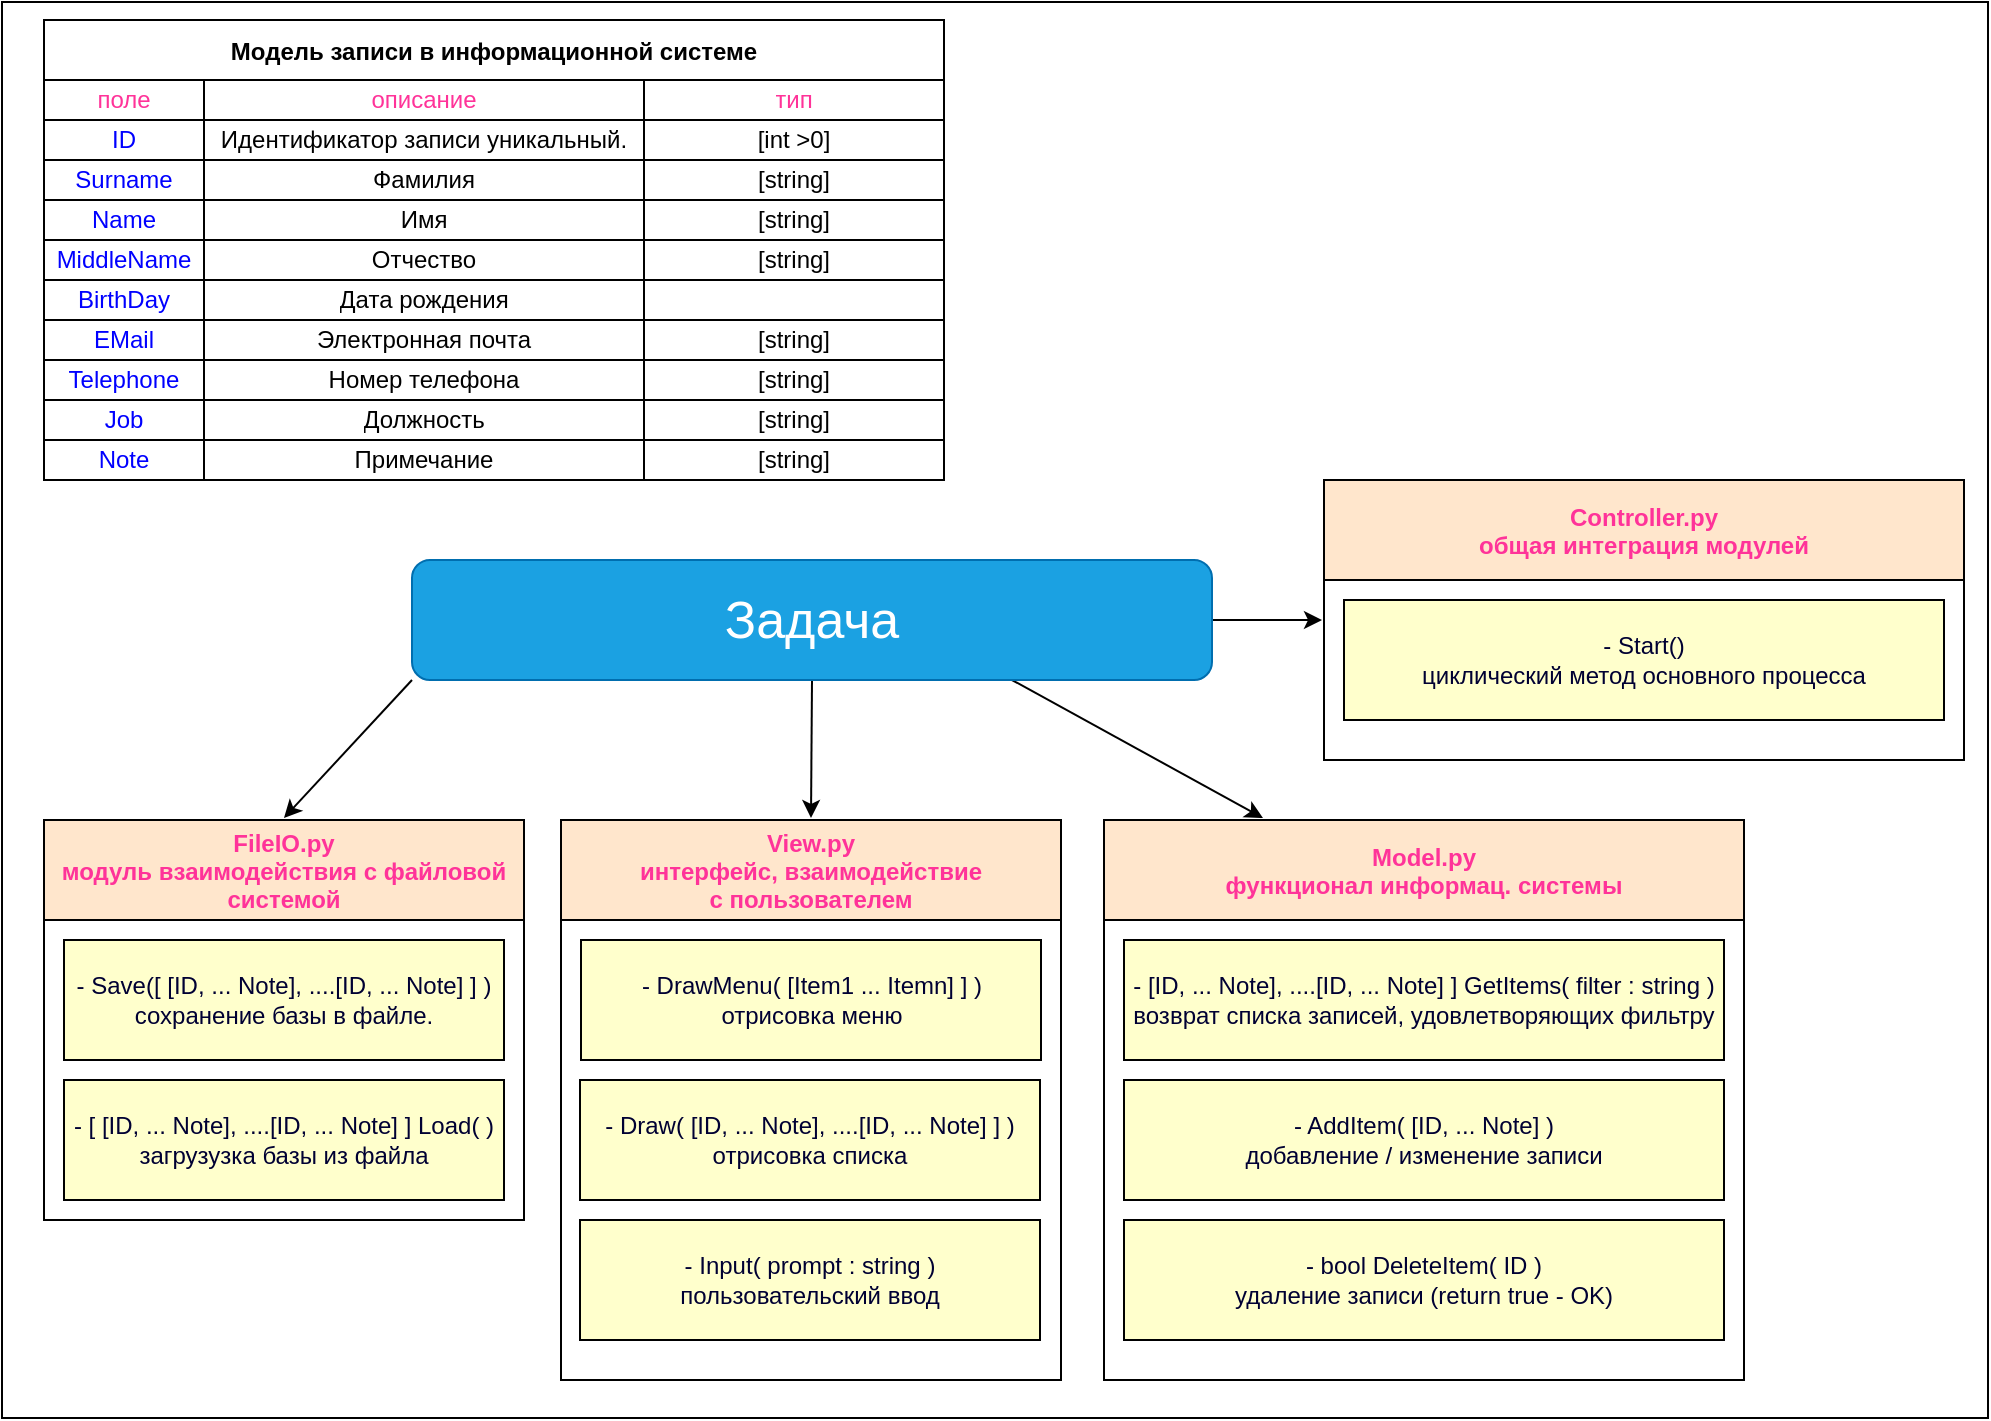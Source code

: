 <mxfile>
    <diagram id="d1onOI0jFkcU-A59MVnD" name="Page-1">
        <mxGraphModel dx="860" dy="722" grid="0" gridSize="10" guides="1" tooltips="1" connect="1" arrows="1" fold="1" page="0" pageScale="1" pageWidth="827" pageHeight="1169" background="#FFFFFF" math="0" shadow="0">
            <root>
                <mxCell id="0"/>
                <mxCell id="1" parent="0"/>
                <mxCell id="90" value="" style="rounded=0;shadow=0;glass=0;labelBackgroundColor=none;labelBorderColor=none;sketch=0;fontColor=none;strokeColor=#000000;fillColor=none;noLabel=1;" vertex="1" parent="1">
                    <mxGeometry x="9" y="41" width="993" height="708" as="geometry"/>
                </mxCell>
                <mxCell id="14" value="Модель записи в информационной системе" style="shape=table;startSize=30;container=1;collapsible=0;childLayout=tableLayout;fontStyle=1;align=center;pointerEvents=1;" parent="1" vertex="1">
                    <mxGeometry x="30" y="50" width="450" height="230" as="geometry"/>
                </mxCell>
                <mxCell id="15" value="" style="shape=partialRectangle;html=1;whiteSpace=wrap;collapsible=0;dropTarget=0;pointerEvents=0;fillColor=none;top=0;left=0;bottom=0;right=0;points=[[0,0.5],[1,0.5]];portConstraint=eastwest;fontColor=#33FF33;" parent="14" vertex="1">
                    <mxGeometry y="30" width="450" height="20" as="geometry"/>
                </mxCell>
                <mxCell id="16" value="поле" style="shape=partialRectangle;html=1;whiteSpace=wrap;connectable=0;fillColor=none;top=0;left=0;bottom=0;right=0;overflow=hidden;pointerEvents=1;fontColor=#FF3399;" parent="15" vertex="1">
                    <mxGeometry width="80" height="20" as="geometry">
                        <mxRectangle width="80" height="20" as="alternateBounds"/>
                    </mxGeometry>
                </mxCell>
                <mxCell id="17" value="описание" style="shape=partialRectangle;html=1;whiteSpace=wrap;connectable=0;fillColor=none;top=0;left=0;bottom=0;right=0;overflow=hidden;pointerEvents=1;fontColor=#FF3399;" parent="15" vertex="1">
                    <mxGeometry x="80" width="220" height="20" as="geometry">
                        <mxRectangle width="220" height="20" as="alternateBounds"/>
                    </mxGeometry>
                </mxCell>
                <mxCell id="18" value="тип" style="shape=partialRectangle;html=1;whiteSpace=wrap;connectable=0;fillColor=none;top=0;left=0;bottom=0;right=0;overflow=hidden;pointerEvents=1;fontColor=#FF3399;" parent="15" vertex="1">
                    <mxGeometry x="300" width="150" height="20" as="geometry">
                        <mxRectangle width="150" height="20" as="alternateBounds"/>
                    </mxGeometry>
                </mxCell>
                <mxCell id="19" value="" style="shape=partialRectangle;html=1;whiteSpace=wrap;collapsible=0;dropTarget=0;pointerEvents=0;fillColor=none;top=0;left=0;bottom=0;right=0;points=[[0,0.5],[1,0.5]];portConstraint=eastwest;fontColor=#33FF33;" parent="14" vertex="1">
                    <mxGeometry y="50" width="450" height="20" as="geometry"/>
                </mxCell>
                <mxCell id="20" value="ID" style="shape=partialRectangle;html=1;whiteSpace=wrap;connectable=0;fillColor=none;top=0;left=0;bottom=0;right=0;overflow=hidden;pointerEvents=1;fontColor=#0000FF;" parent="19" vertex="1">
                    <mxGeometry width="80" height="20" as="geometry">
                        <mxRectangle width="80" height="20" as="alternateBounds"/>
                    </mxGeometry>
                </mxCell>
                <mxCell id="21" value="&lt;span style=&quot;text-align: left;&quot;&gt;Идентификатор записи уникальный.&lt;/span&gt;" style="shape=partialRectangle;html=1;whiteSpace=wrap;connectable=0;fillColor=none;top=0;left=0;bottom=0;right=0;overflow=hidden;pointerEvents=1;fontColor=#000000;" parent="19" vertex="1">
                    <mxGeometry x="80" width="220" height="20" as="geometry">
                        <mxRectangle width="220" height="20" as="alternateBounds"/>
                    </mxGeometry>
                </mxCell>
                <mxCell id="22" value="&lt;span style=&quot;text-align: left;&quot;&gt;[int &amp;gt;0]&lt;/span&gt;" style="shape=partialRectangle;html=1;whiteSpace=wrap;connectable=0;fillColor=none;top=0;left=0;bottom=0;right=0;overflow=hidden;pointerEvents=1;fontColor=#000000;" parent="19" vertex="1">
                    <mxGeometry x="300" width="150" height="20" as="geometry">
                        <mxRectangle width="150" height="20" as="alternateBounds"/>
                    </mxGeometry>
                </mxCell>
                <mxCell id="23" value="" style="shape=partialRectangle;html=1;whiteSpace=wrap;collapsible=0;dropTarget=0;pointerEvents=0;fillColor=none;top=0;left=0;bottom=0;right=0;points=[[0,0.5],[1,0.5]];portConstraint=eastwest;fontColor=#33FF33;" parent="14" vertex="1">
                    <mxGeometry y="70" width="450" height="20" as="geometry"/>
                </mxCell>
                <mxCell id="24" value="&lt;span style=&quot;text-align: left&quot;&gt;Surname&lt;/span&gt;" style="shape=partialRectangle;html=1;whiteSpace=wrap;connectable=0;top=0;left=0;bottom=0;right=0;overflow=hidden;pointerEvents=1;fontColor=#0000FF;fillColor=none;" parent="23" vertex="1">
                    <mxGeometry width="80" height="20" as="geometry">
                        <mxRectangle width="80" height="20" as="alternateBounds"/>
                    </mxGeometry>
                </mxCell>
                <mxCell id="25" value="&lt;font&gt;Фамилия&lt;/font&gt;" style="shape=partialRectangle;html=1;whiteSpace=wrap;connectable=0;fillColor=none;top=0;left=0;bottom=0;right=0;overflow=hidden;pointerEvents=1;fontColor=#000000;strokeColor=#F0F0F0;" parent="23" vertex="1">
                    <mxGeometry x="80" width="220" height="20" as="geometry">
                        <mxRectangle width="220" height="20" as="alternateBounds"/>
                    </mxGeometry>
                </mxCell>
                <mxCell id="26" value="[string]" style="shape=partialRectangle;html=1;whiteSpace=wrap;connectable=0;fillColor=none;top=0;left=0;bottom=0;right=0;overflow=hidden;pointerEvents=1;fontColor=#000000;strokeColor=#FFFFFF;" parent="23" vertex="1">
                    <mxGeometry x="300" width="150" height="20" as="geometry">
                        <mxRectangle width="150" height="20" as="alternateBounds"/>
                    </mxGeometry>
                </mxCell>
                <mxCell id="28" value="" style="shape=partialRectangle;html=1;whiteSpace=wrap;collapsible=0;dropTarget=0;pointerEvents=0;fillColor=none;top=0;left=0;bottom=0;right=0;points=[[0,0.5],[1,0.5]];portConstraint=eastwest;fontColor=#33FF33;" parent="14" vertex="1">
                    <mxGeometry y="90" width="450" height="20" as="geometry"/>
                </mxCell>
                <mxCell id="29" value="Name" style="shape=partialRectangle;html=1;whiteSpace=wrap;connectable=0;fillColor=none;top=0;left=0;bottom=0;right=0;overflow=hidden;pointerEvents=1;fontColor=#0000FF;" parent="28" vertex="1">
                    <mxGeometry width="80" height="20" as="geometry">
                        <mxRectangle width="80" height="20" as="alternateBounds"/>
                    </mxGeometry>
                </mxCell>
                <mxCell id="30" value="Имя" style="shape=partialRectangle;html=1;whiteSpace=wrap;connectable=0;fillColor=none;top=0;left=0;bottom=0;right=0;overflow=hidden;pointerEvents=1;fontColor=#000000;strokeColor=#FFFFFF;" parent="28" vertex="1">
                    <mxGeometry x="80" width="220" height="20" as="geometry">
                        <mxRectangle width="220" height="20" as="alternateBounds"/>
                    </mxGeometry>
                </mxCell>
                <mxCell id="31" value="[string]" style="shape=partialRectangle;html=1;whiteSpace=wrap;connectable=0;fillColor=none;top=0;left=0;bottom=0;right=0;overflow=hidden;pointerEvents=1;fontColor=#000000;strokeColor=#FFFFFF;" parent="28" vertex="1">
                    <mxGeometry x="300" width="150" height="20" as="geometry">
                        <mxRectangle width="150" height="20" as="alternateBounds"/>
                    </mxGeometry>
                </mxCell>
                <mxCell id="32" value="" style="shape=partialRectangle;html=1;whiteSpace=wrap;collapsible=0;dropTarget=0;pointerEvents=0;fillColor=none;top=0;left=0;bottom=0;right=0;points=[[0,0.5],[1,0.5]];portConstraint=eastwest;fontColor=#33FF33;" parent="14" vertex="1">
                    <mxGeometry y="110" width="450" height="20" as="geometry"/>
                </mxCell>
                <mxCell id="33" value="MiddleName" style="shape=partialRectangle;html=1;whiteSpace=wrap;connectable=0;fillColor=none;top=0;left=0;bottom=0;right=0;overflow=hidden;pointerEvents=1;fontColor=#0000FF;" parent="32" vertex="1">
                    <mxGeometry width="80" height="20" as="geometry">
                        <mxRectangle width="80" height="20" as="alternateBounds"/>
                    </mxGeometry>
                </mxCell>
                <mxCell id="34" value="Отчество" style="shape=partialRectangle;html=1;whiteSpace=wrap;connectable=0;fillColor=none;top=0;left=0;bottom=0;right=0;overflow=hidden;pointerEvents=1;fontColor=#000000;strokeColor=#FFFFFF;" parent="32" vertex="1">
                    <mxGeometry x="80" width="220" height="20" as="geometry">
                        <mxRectangle width="220" height="20" as="alternateBounds"/>
                    </mxGeometry>
                </mxCell>
                <mxCell id="35" value="&lt;font&gt;[string]&lt;/font&gt;" style="shape=partialRectangle;html=1;whiteSpace=wrap;connectable=0;fillColor=none;top=0;left=0;bottom=0;right=0;overflow=hidden;pointerEvents=1;fontColor=#000000;strokeColor=#FFFFFF;" parent="32" vertex="1">
                    <mxGeometry x="300" width="150" height="20" as="geometry">
                        <mxRectangle width="150" height="20" as="alternateBounds"/>
                    </mxGeometry>
                </mxCell>
                <mxCell id="36" value="" style="shape=partialRectangle;html=1;whiteSpace=wrap;collapsible=0;dropTarget=0;pointerEvents=0;fillColor=none;top=0;left=0;bottom=0;right=0;points=[[0,0.5],[1,0.5]];portConstraint=eastwest;fontColor=#33FF33;" parent="14" vertex="1">
                    <mxGeometry y="130" width="450" height="20" as="geometry"/>
                </mxCell>
                <mxCell id="37" value="BirthDay" style="shape=partialRectangle;html=1;whiteSpace=wrap;connectable=0;fillColor=none;top=0;left=0;bottom=0;right=0;overflow=hidden;pointerEvents=1;fontColor=#0000FF;" parent="36" vertex="1">
                    <mxGeometry width="80" height="20" as="geometry">
                        <mxRectangle width="80" height="20" as="alternateBounds"/>
                    </mxGeometry>
                </mxCell>
                <mxCell id="38" value="Дата рождения" style="shape=partialRectangle;html=1;whiteSpace=wrap;connectable=0;fillColor=none;top=0;left=0;bottom=0;right=0;overflow=hidden;pointerEvents=1;fontColor=#000000;strokeColor=#F0F0F0;" parent="36" vertex="1">
                    <mxGeometry x="80" width="220" height="20" as="geometry">
                        <mxRectangle width="220" height="20" as="alternateBounds"/>
                    </mxGeometry>
                </mxCell>
                <mxCell id="39" value="" style="shape=partialRectangle;html=1;whiteSpace=wrap;connectable=0;fillColor=none;top=0;left=0;bottom=0;right=0;overflow=hidden;pointerEvents=1;fontColor=#000000;strokeColor=#F0F0F0;" parent="36" vertex="1">
                    <mxGeometry x="300" width="150" height="20" as="geometry">
                        <mxRectangle width="150" height="20" as="alternateBounds"/>
                    </mxGeometry>
                </mxCell>
                <mxCell id="40" value="" style="shape=partialRectangle;html=1;whiteSpace=wrap;collapsible=0;dropTarget=0;pointerEvents=0;fillColor=none;top=0;left=0;bottom=0;right=0;points=[[0,0.5],[1,0.5]];portConstraint=eastwest;fontColor=#33FF33;" parent="14" vertex="1">
                    <mxGeometry y="150" width="450" height="20" as="geometry"/>
                </mxCell>
                <mxCell id="41" value="EMail" style="shape=partialRectangle;html=1;whiteSpace=wrap;connectable=0;fillColor=none;top=0;left=0;bottom=0;right=0;overflow=hidden;pointerEvents=1;fontColor=#0000FF;" parent="40" vertex="1">
                    <mxGeometry width="80" height="20" as="geometry">
                        <mxRectangle width="80" height="20" as="alternateBounds"/>
                    </mxGeometry>
                </mxCell>
                <mxCell id="42" value="Электронная почта" style="shape=partialRectangle;html=1;whiteSpace=wrap;connectable=0;fillColor=none;top=0;left=0;bottom=0;right=0;overflow=hidden;pointerEvents=1;fontColor=#000000;strokeColor=#F0F0F0;" parent="40" vertex="1">
                    <mxGeometry x="80" width="220" height="20" as="geometry">
                        <mxRectangle width="220" height="20" as="alternateBounds"/>
                    </mxGeometry>
                </mxCell>
                <mxCell id="43" value="[string]" style="shape=partialRectangle;html=1;whiteSpace=wrap;connectable=0;fillColor=none;top=0;left=0;bottom=0;right=0;overflow=hidden;pointerEvents=1;fontColor=#000000;strokeColor=#F0F0F0;" parent="40" vertex="1">
                    <mxGeometry x="300" width="150" height="20" as="geometry">
                        <mxRectangle width="150" height="20" as="alternateBounds"/>
                    </mxGeometry>
                </mxCell>
                <mxCell id="44" value="" style="shape=partialRectangle;html=1;whiteSpace=wrap;collapsible=0;dropTarget=0;pointerEvents=0;fillColor=none;top=0;left=0;bottom=0;right=0;points=[[0,0.5],[1,0.5]];portConstraint=eastwest;fontColor=#33FF33;" parent="14" vertex="1">
                    <mxGeometry y="170" width="450" height="20" as="geometry"/>
                </mxCell>
                <mxCell id="45" value="Telephone" style="shape=partialRectangle;html=1;whiteSpace=wrap;connectable=0;fillColor=none;top=0;left=0;bottom=0;right=0;overflow=hidden;pointerEvents=1;fontColor=#0000FF;" parent="44" vertex="1">
                    <mxGeometry width="80" height="20" as="geometry">
                        <mxRectangle width="80" height="20" as="alternateBounds"/>
                    </mxGeometry>
                </mxCell>
                <mxCell id="46" value="Номер телефона" style="shape=partialRectangle;html=1;whiteSpace=wrap;connectable=0;fillColor=none;top=0;left=0;bottom=0;right=0;overflow=hidden;pointerEvents=1;fontColor=#000000;strokeColor=#F0F0F0;" parent="44" vertex="1">
                    <mxGeometry x="80" width="220" height="20" as="geometry">
                        <mxRectangle width="220" height="20" as="alternateBounds"/>
                    </mxGeometry>
                </mxCell>
                <mxCell id="47" value="[string]" style="shape=partialRectangle;html=1;whiteSpace=wrap;connectable=0;fillColor=none;top=0;left=0;bottom=0;right=0;overflow=hidden;pointerEvents=1;fontColor=#000000;strokeColor=#F0F0F0;" parent="44" vertex="1">
                    <mxGeometry x="300" width="150" height="20" as="geometry">
                        <mxRectangle width="150" height="20" as="alternateBounds"/>
                    </mxGeometry>
                </mxCell>
                <mxCell id="48" value="" style="shape=partialRectangle;html=1;whiteSpace=wrap;collapsible=0;dropTarget=0;pointerEvents=0;fillColor=none;top=0;left=0;bottom=0;right=0;points=[[0,0.5],[1,0.5]];portConstraint=eastwest;fontColor=#33FF33;" parent="14" vertex="1">
                    <mxGeometry y="190" width="450" height="20" as="geometry"/>
                </mxCell>
                <mxCell id="49" value="Job" style="shape=partialRectangle;html=1;whiteSpace=wrap;connectable=0;fillColor=none;top=0;left=0;bottom=0;right=0;overflow=hidden;pointerEvents=1;fontColor=#0000FF;" parent="48" vertex="1">
                    <mxGeometry width="80" height="20" as="geometry">
                        <mxRectangle width="80" height="20" as="alternateBounds"/>
                    </mxGeometry>
                </mxCell>
                <mxCell id="50" value="Должность" style="shape=partialRectangle;html=1;whiteSpace=wrap;connectable=0;fillColor=none;top=0;left=0;bottom=0;right=0;overflow=hidden;pointerEvents=1;fontColor=#000000;strokeColor=#F0F0F0;" parent="48" vertex="1">
                    <mxGeometry x="80" width="220" height="20" as="geometry">
                        <mxRectangle width="220" height="20" as="alternateBounds"/>
                    </mxGeometry>
                </mxCell>
                <mxCell id="51" value="[string]" style="shape=partialRectangle;html=1;whiteSpace=wrap;connectable=0;fillColor=none;top=0;left=0;bottom=0;right=0;overflow=hidden;pointerEvents=1;fontColor=#000000;strokeColor=#F0F0F0;" parent="48" vertex="1">
                    <mxGeometry x="300" width="150" height="20" as="geometry">
                        <mxRectangle width="150" height="20" as="alternateBounds"/>
                    </mxGeometry>
                </mxCell>
                <mxCell id="52" value="" style="shape=partialRectangle;html=1;whiteSpace=wrap;collapsible=0;dropTarget=0;pointerEvents=0;fillColor=none;top=0;left=0;bottom=0;right=0;points=[[0,0.5],[1,0.5]];portConstraint=eastwest;fontColor=#33FF33;" parent="14" vertex="1">
                    <mxGeometry y="210" width="450" height="20" as="geometry"/>
                </mxCell>
                <mxCell id="53" value="Note" style="shape=partialRectangle;html=1;whiteSpace=wrap;connectable=0;fillColor=none;top=0;left=0;bottom=0;right=0;overflow=hidden;pointerEvents=1;fontColor=#0000FF;" parent="52" vertex="1">
                    <mxGeometry width="80" height="20" as="geometry">
                        <mxRectangle width="80" height="20" as="alternateBounds"/>
                    </mxGeometry>
                </mxCell>
                <mxCell id="54" value="Примечание" style="shape=partialRectangle;html=1;whiteSpace=wrap;connectable=0;fillColor=none;top=0;left=0;bottom=0;right=0;overflow=hidden;pointerEvents=1;fontColor=#000000;strokeColor=#F0F0F0;" parent="52" vertex="1">
                    <mxGeometry x="80" width="220" height="20" as="geometry">
                        <mxRectangle width="220" height="20" as="alternateBounds"/>
                    </mxGeometry>
                </mxCell>
                <mxCell id="55" value="[string]" style="shape=partialRectangle;html=1;whiteSpace=wrap;connectable=0;fillColor=none;top=0;left=0;bottom=0;right=0;overflow=hidden;pointerEvents=1;fontColor=#000000;strokeColor=#F0F0F0;" parent="52" vertex="1">
                    <mxGeometry x="300" width="150" height="20" as="geometry">
                        <mxRectangle width="150" height="20" as="alternateBounds"/>
                    </mxGeometry>
                </mxCell>
                <mxCell id="60" value="FileIO.py&#10;модуль взаимодействия с файловой&#10;системой" style="swimlane;fontColor=#FF3399;strokeColor=#000000;startSize=50;perimeterSpacing=1;labelBackgroundColor=none;fillColor=#FFE6CC;" parent="1" vertex="1">
                    <mxGeometry x="30" y="450" width="240" height="200" as="geometry">
                        <mxRectangle x="40" y="450" width="230" height="50" as="alternateBounds"/>
                    </mxGeometry>
                </mxCell>
                <mxCell id="68" value="&lt;font&gt;- Save([ [ID, ... Note], ....[ID, ... Note] ] )&lt;br&gt;сохранение базы в файле.&lt;/font&gt;" style="whiteSpace=wrap;html=1;fontColor=#000033;strokeColor=#000000;fillColor=#FFFFCC;" parent="60" vertex="1">
                    <mxGeometry x="10" y="60" width="220" height="60" as="geometry"/>
                </mxCell>
                <mxCell id="69" value="&lt;font&gt;- [ [ID, ... Note], ....[ID, ... Note] ]&amp;nbsp;Load( )&lt;br&gt;загрузузка базы из файла&lt;/font&gt;" style="whiteSpace=wrap;html=1;fontColor=#000033;strokeColor=#000000;fillColor=#FFFFCC;" parent="60" vertex="1">
                    <mxGeometry x="10" y="130" width="220" height="60" as="geometry"/>
                </mxCell>
                <mxCell id="62" style="edgeStyle=none;html=1;exitX=0;exitY=1;exitDx=0;exitDy=0;entryX=0.5;entryY=0;entryDx=0;entryDy=0;fontColor=#FFFFFF;strokeColor=#000000;" parent="1" source="61" target="60" edge="1">
                    <mxGeometry relative="1" as="geometry"/>
                </mxCell>
                <mxCell id="82" style="edgeStyle=none;html=1;exitX=0.75;exitY=1;exitDx=0;exitDy=0;entryX=0.25;entryY=0;entryDx=0;entryDy=0;fontColor=#00FF00;strokeColor=#000000;" parent="1" source="61" target="73" edge="1">
                    <mxGeometry relative="1" as="geometry"/>
                </mxCell>
                <mxCell id="83" style="edgeStyle=none;html=1;exitX=0.5;exitY=1;exitDx=0;exitDy=0;entryX=0.5;entryY=0;entryDx=0;entryDy=0;fontColor=#00FF00;strokeColor=#000000;" parent="1" source="61" target="65" edge="1">
                    <mxGeometry relative="1" as="geometry"/>
                </mxCell>
                <mxCell id="88" style="edgeStyle=none;html=1;exitX=1;exitY=0.5;exitDx=0;exitDy=0;entryX=0;entryY=0.5;entryDx=0;entryDy=0;fontColor=#00FF00;strokeColor=#000000;" parent="1" source="61" target="84" edge="1">
                    <mxGeometry relative="1" as="geometry"/>
                </mxCell>
                <mxCell id="61" value="&lt;font color=&quot;#ffffff&quot; style=&quot;font-size: 26px&quot;&gt;Задача&lt;/font&gt;" style="rounded=1;whiteSpace=wrap;html=1;fontColor=#ffffff;strokeColor=#006EAF;fillColor=#1ba1e2;" parent="1" vertex="1">
                    <mxGeometry x="214" y="320" width="400" height="60" as="geometry"/>
                </mxCell>
                <mxCell id="65" value="View.py&#10;интерфейс, взаимодействие&#10;с пользователем" style="swimlane;fontColor=#FF3399;strokeColor=#000000;startSize=50;labelBackgroundColor=none;labelBorderColor=none;swimlaneFillColor=none;perimeterSpacing=1;swimlaneLine=1;glass=0;rounded=0;shadow=0;sketch=0;fillColor=#FFE6CC;" parent="1" vertex="1">
                    <mxGeometry x="288.5" y="450" width="250" height="280" as="geometry"/>
                </mxCell>
                <mxCell id="70" value="&lt;font&gt;- DrawMenu(&amp;nbsp;&lt;/font&gt;&lt;span style=&quot;&quot;&gt;[Item1 ... Itemn] ]&amp;nbsp;&lt;/span&gt;&lt;font&gt;)&lt;br&gt;отрисовка меню&lt;br&gt;&lt;/font&gt;" style="whiteSpace=wrap;html=1;fontColor=#000033;strokeColor=#000000;fillColor=#FFFFCC;" parent="65" vertex="1">
                    <mxGeometry x="10" y="60" width="230" height="60" as="geometry"/>
                </mxCell>
                <mxCell id="77" value="&lt;font&gt;- Draw(&amp;nbsp;&lt;/font&gt;&lt;span style=&quot;&quot;&gt;[ID, ... Note], ....[ID, ... Note] ]&amp;nbsp;&lt;/span&gt;&lt;font&gt;)&lt;br&gt;отрисовка списка&lt;br&gt;&lt;/font&gt;" style="whiteSpace=wrap;html=1;fontColor=#000033;strokeColor=#000000;fillColor=#FFFFCC;" parent="65" vertex="1">
                    <mxGeometry x="9.5" y="130" width="230" height="60" as="geometry"/>
                </mxCell>
                <mxCell id="78" value="&lt;font&gt;- Input( prompt : string&lt;/font&gt;&lt;span style=&quot;&quot;&gt;&amp;nbsp;&lt;/span&gt;&lt;font&gt;)&lt;br&gt;пользовательский ввод&lt;br&gt;&lt;/font&gt;" style="whiteSpace=wrap;html=1;fontColor=#000033;strokeColor=#000000;fillColor=#FFFFCC;" parent="65" vertex="1">
                    <mxGeometry x="9.5" y="200" width="230" height="60" as="geometry"/>
                </mxCell>
                <mxCell id="73" value="Model.py&#10;функционал информац. системы" style="swimlane;fontColor=#FF3399;strokeColor=#000000;startSize=50;perimeterSpacing=1;fillColor=#FFE6CC;" parent="1" vertex="1">
                    <mxGeometry x="560" y="450" width="320" height="280" as="geometry"/>
                </mxCell>
                <mxCell id="74" value="&lt;font&gt;-&amp;nbsp;&lt;/font&gt;&lt;span style=&quot;&quot;&gt;[ID, ... Note], ....[ID, ... Note] ]&lt;/span&gt;&lt;font&gt;&amp;nbsp;GetItems( filter : string&lt;/font&gt;&lt;span style=&quot;&quot;&gt;&amp;nbsp;&lt;/span&gt;&lt;font&gt;)&lt;br&gt;возврат списка записей, удовлетворяющих фильтру&lt;br&gt;&lt;/font&gt;" style="whiteSpace=wrap;html=1;fontColor=#000033;strokeColor=#000000;fillColor=#FFFFCC;" parent="73" vertex="1">
                    <mxGeometry x="10" y="60" width="300" height="60" as="geometry"/>
                </mxCell>
                <mxCell id="79" value="&lt;font&gt;- Add&lt;/font&gt;&lt;font&gt;Item(&amp;nbsp;&lt;/font&gt;&lt;span style=&quot;&quot;&gt;[ID, ... Note]&lt;/span&gt;&lt;span style=&quot;&quot;&gt;&amp;nbsp;&lt;/span&gt;&lt;font&gt;)&lt;br&gt;добавление / изменение записи&lt;br&gt;&lt;/font&gt;" style="whiteSpace=wrap;html=1;fontColor=#000033;strokeColor=#000000;fillColor=#FFFFCC;" parent="73" vertex="1">
                    <mxGeometry x="10" y="130" width="300" height="60" as="geometry"/>
                </mxCell>
                <mxCell id="80" value="&lt;font&gt;- bool Delete&lt;/font&gt;&lt;font&gt;Item(&amp;nbsp;&lt;/font&gt;&lt;span style=&quot;&quot;&gt;ID&lt;/span&gt;&lt;span style=&quot;&quot;&gt;&amp;nbsp;&lt;/span&gt;&lt;font&gt;)&lt;br&gt;удаление записи (return true - OK)&lt;br&gt;&lt;/font&gt;" style="whiteSpace=wrap;html=1;fontColor=#000033;strokeColor=#000000;fillColor=#FFFFCC;" parent="73" vertex="1">
                    <mxGeometry x="10" y="200" width="300" height="60" as="geometry"/>
                </mxCell>
                <mxCell id="84" value="Controller.py&#10;общая интеграция модулей" style="swimlane;fontColor=#FF3399;strokeColor=#000000;startSize=50;perimeterSpacing=1;labelBackgroundColor=none;fillColor=#FFE6CC;" parent="1" vertex="1">
                    <mxGeometry x="670" y="280" width="320" height="140" as="geometry"/>
                </mxCell>
                <mxCell id="85" value="&lt;font&gt;- Start()&lt;br&gt;циклический метод основного процесса&lt;br&gt;&lt;/font&gt;" style="whiteSpace=wrap;html=1;fontColor=#000033;strokeColor=#000000;labelBackgroundColor=none;fillColor=#FFFFCC;" parent="84" vertex="1">
                    <mxGeometry x="10" y="60" width="300" height="60" as="geometry"/>
                </mxCell>
            </root>
        </mxGraphModel>
    </diagram>
</mxfile>